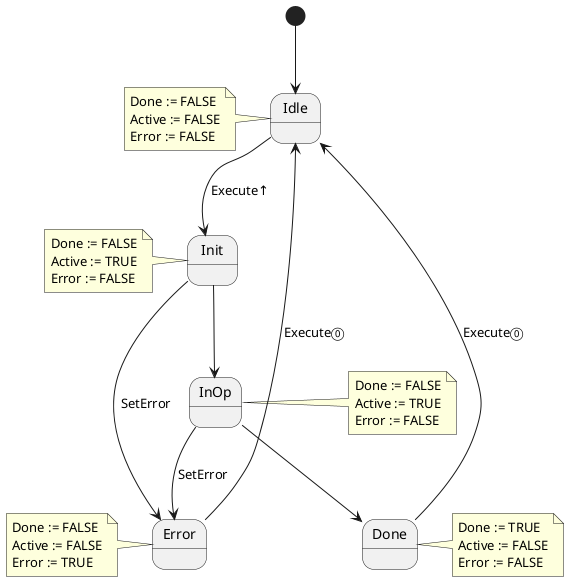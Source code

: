@startuml

[*] --> Idle
Idle --> Init : Execute↑
note left of Idle
    Done := FALSE
    Active := FALSE
    Error := FALSE
end note

Init --> Error : SetError
Init --> InOp
note left of Init
    Done := FALSE
    Active := TRUE
    Error := FALSE
end note

InOp --> Done 
InOp --> Error : SetError
note right of InOp
    Done := FALSE
    Active := TRUE
    Error := FALSE
end note

Error --> Idle : Execute⓪
note left of Error
    Done := FALSE
    Active := FALSE
    Error := TRUE
end note

Done --> Idle : Execute⓪
note right of Done
    Done := TRUE
    Active := FALSE
    Error := FALSE
end note
@enduml